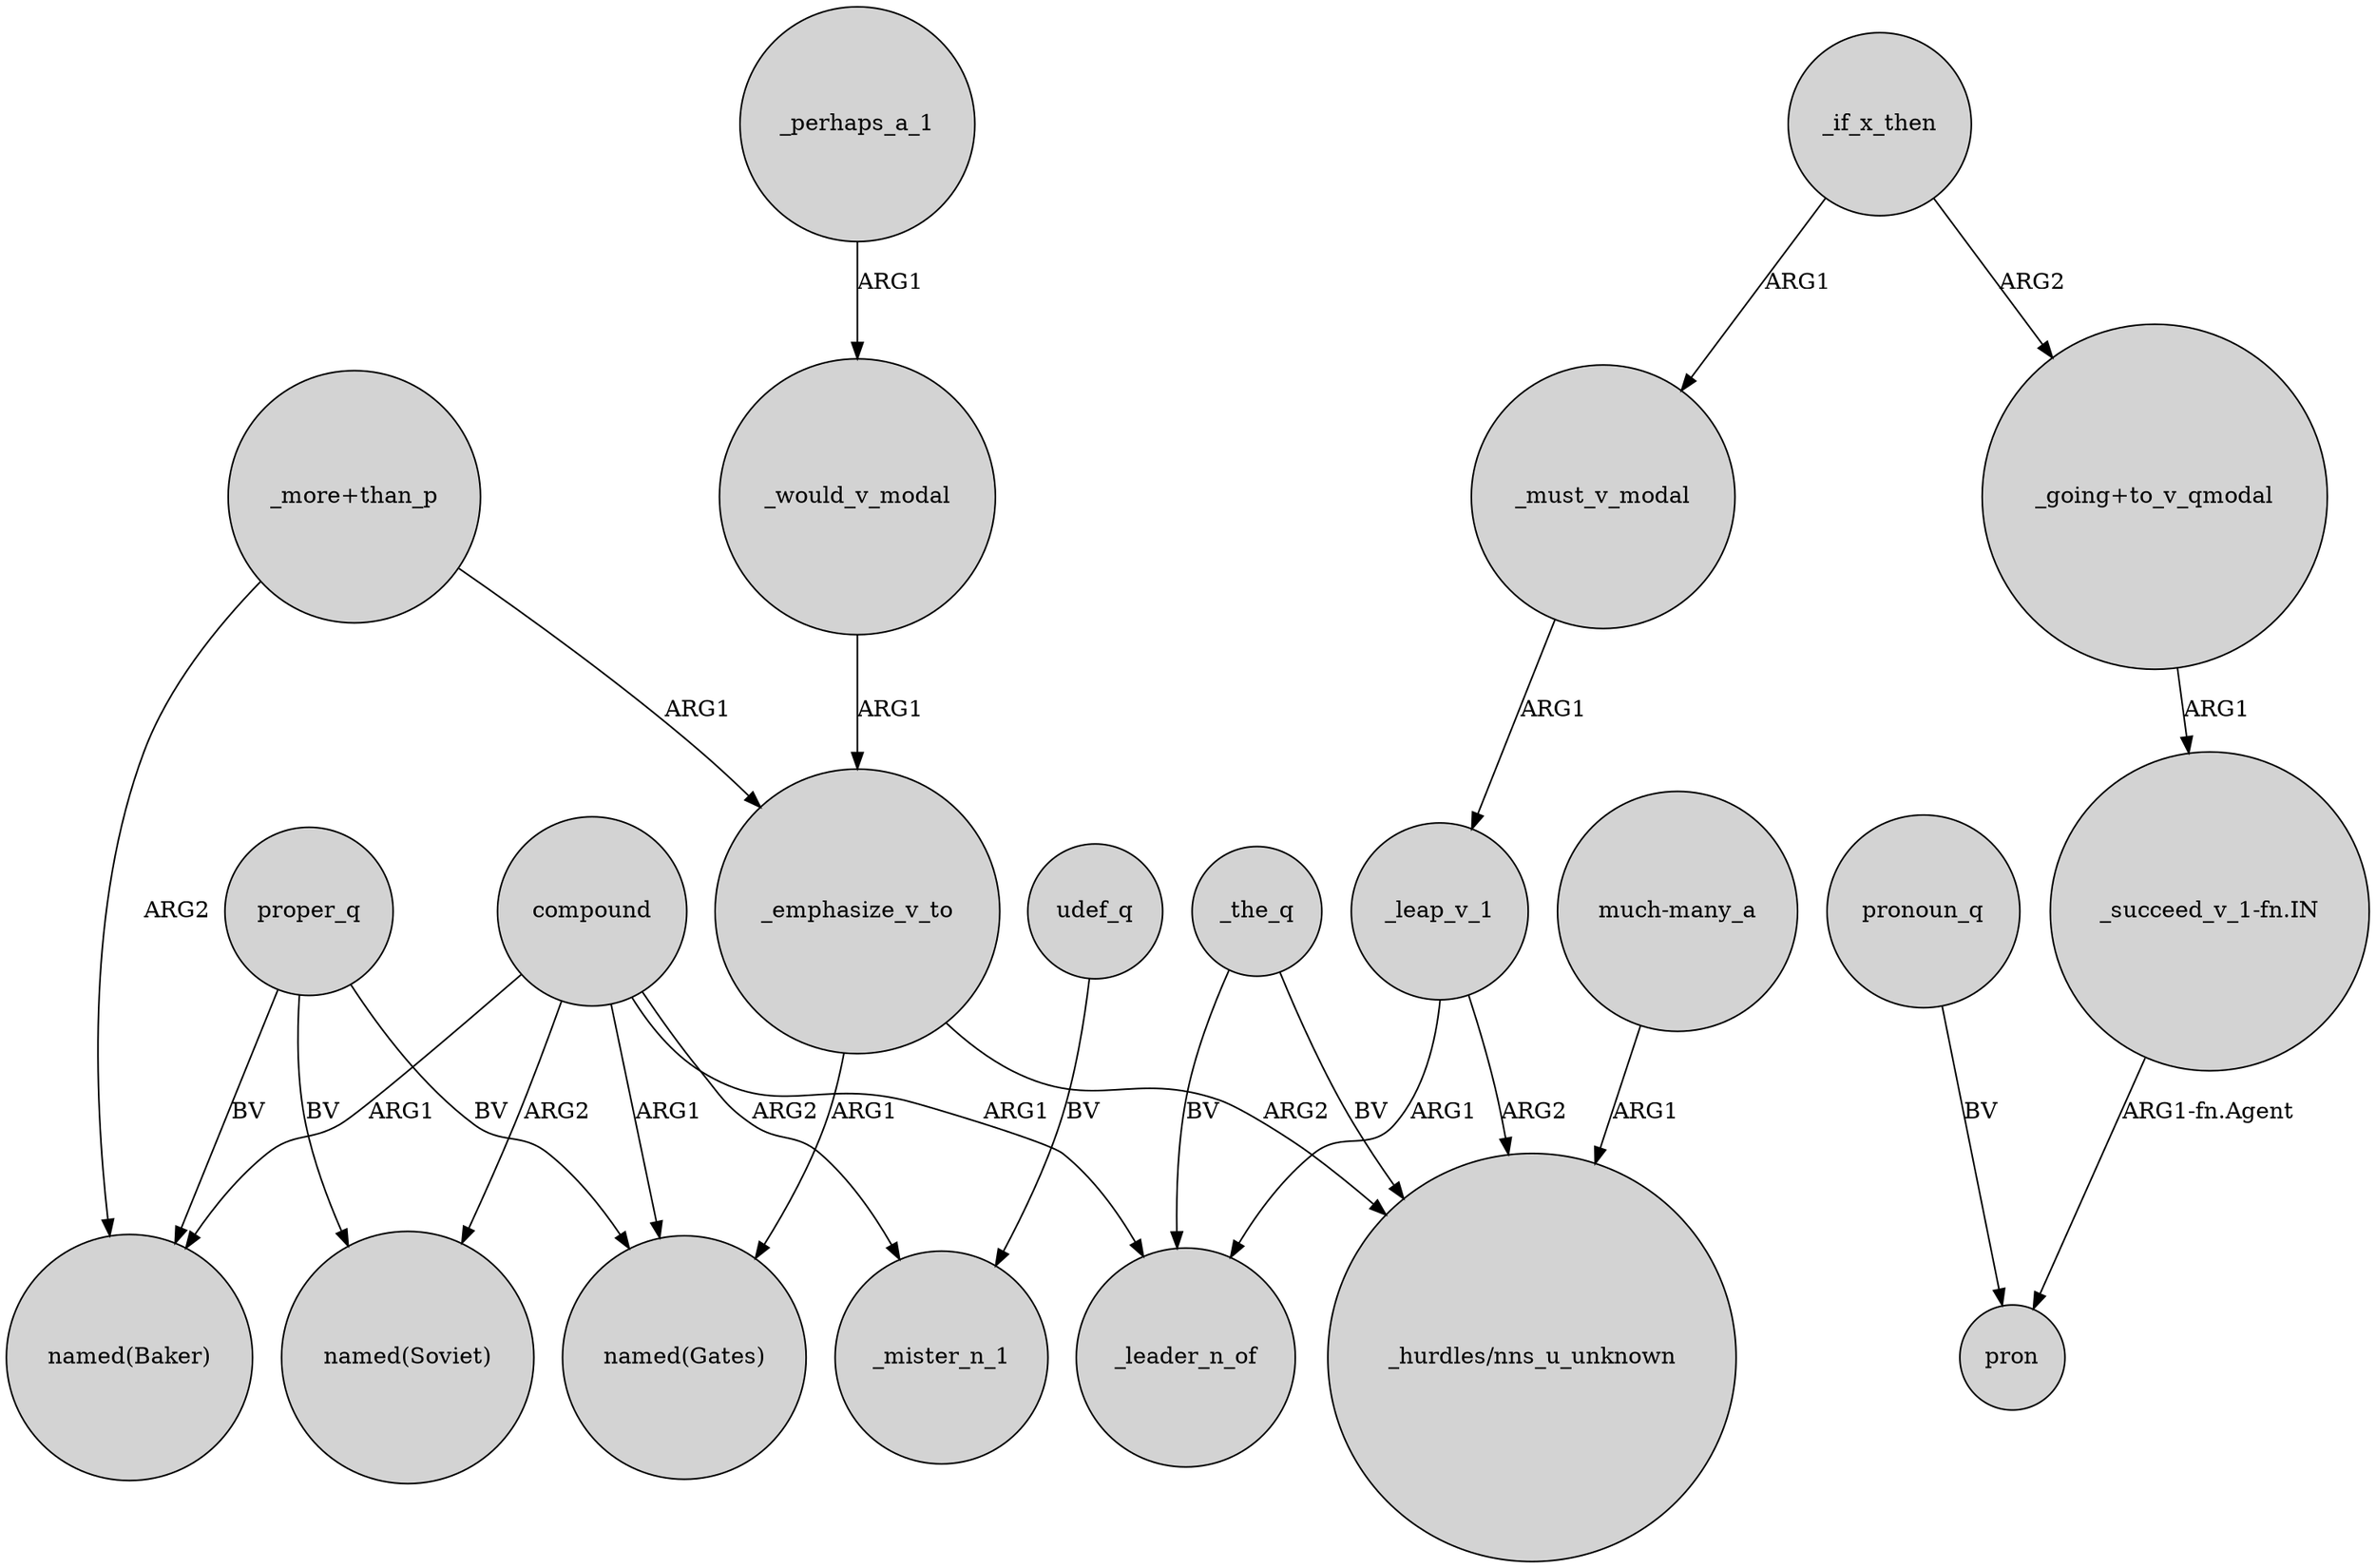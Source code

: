 digraph {
	node [shape=circle style=filled]
	proper_q -> "named(Gates)" [label=BV]
	_must_v_modal -> _leap_v_1 [label=ARG1]
	"_succeed_v_1-fn.IN" -> pron [label="ARG1-fn.Agent"]
	"_more+than_p" -> _emphasize_v_to [label=ARG1]
	_leap_v_1 -> _leader_n_of [label=ARG1]
	"_more+than_p" -> "named(Baker)" [label=ARG2]
	_if_x_then -> "_going+to_v_qmodal" [label=ARG2]
	compound -> _mister_n_1 [label=ARG2]
	udef_q -> _mister_n_1 [label=BV]
	_the_q -> "_hurdles/nns_u_unknown" [label=BV]
	compound -> _leader_n_of [label=ARG1]
	proper_q -> "named(Soviet)" [label=BV]
	"_going+to_v_qmodal" -> "_succeed_v_1-fn.IN" [label=ARG1]
	proper_q -> "named(Baker)" [label=BV]
	pronoun_q -> pron [label=BV]
	_if_x_then -> _must_v_modal [label=ARG1]
	_perhaps_a_1 -> _would_v_modal [label=ARG1]
	compound -> "named(Soviet)" [label=ARG2]
	_the_q -> _leader_n_of [label=BV]
	_emphasize_v_to -> "_hurdles/nns_u_unknown" [label=ARG2]
	_emphasize_v_to -> "named(Gates)" [label=ARG1]
	_would_v_modal -> _emphasize_v_to [label=ARG1]
	_leap_v_1 -> "_hurdles/nns_u_unknown" [label=ARG2]
	compound -> "named(Baker)" [label=ARG1]
	"much-many_a" -> "_hurdles/nns_u_unknown" [label=ARG1]
	compound -> "named(Gates)" [label=ARG1]
}
